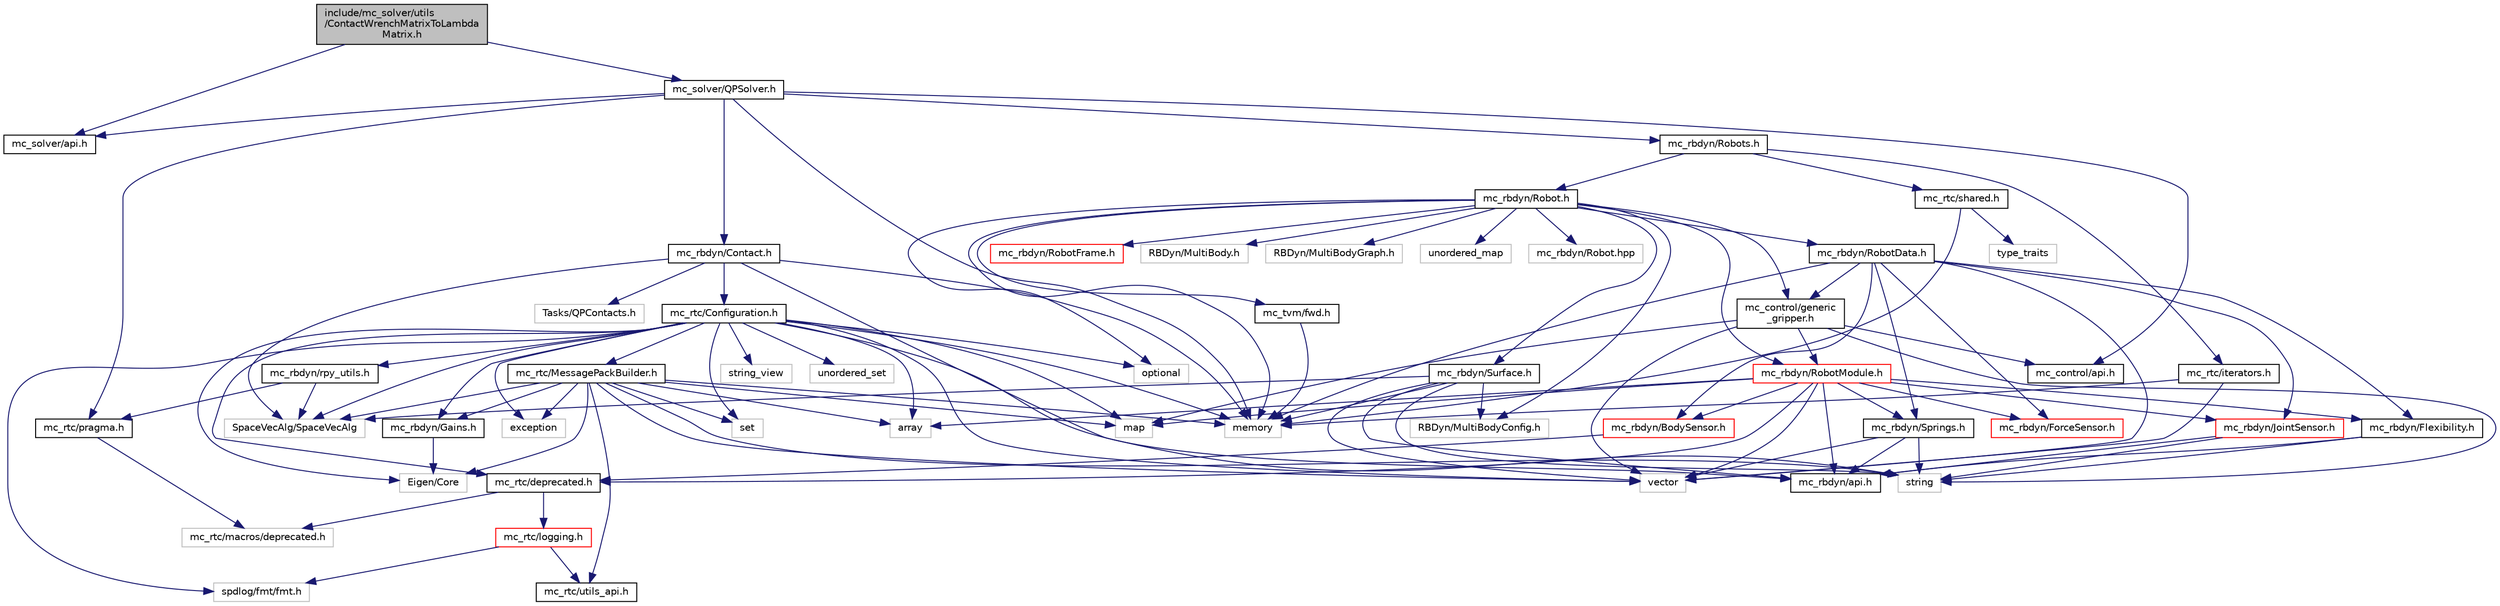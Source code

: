 digraph "include/mc_solver/utils/ContactWrenchMatrixToLambdaMatrix.h"
{
 // INTERACTIVE_SVG=YES
  edge [fontname="Helvetica",fontsize="10",labelfontname="Helvetica",labelfontsize="10"];
  node [fontname="Helvetica",fontsize="10",shape=record];
  Node0 [label="include/mc_solver/utils\l/ContactWrenchMatrixToLambda\lMatrix.h",height=0.2,width=0.4,color="black", fillcolor="grey75", style="filled", fontcolor="black"];
  Node0 -> Node1 [color="midnightblue",fontsize="10",style="solid",fontname="Helvetica"];
  Node1 [label="mc_solver/QPSolver.h",height=0.2,width=0.4,color="black", fillcolor="white", style="filled",URL="$QPSolver_8h.html"];
  Node1 -> Node2 [color="midnightblue",fontsize="10",style="solid",fontname="Helvetica"];
  Node2 [label="mc_solver/api.h",height=0.2,width=0.4,color="black", fillcolor="white", style="filled",URL="$include_2mc__solver_2api_8h.html"];
  Node1 -> Node3 [color="midnightblue",fontsize="10",style="solid",fontname="Helvetica"];
  Node3 [label="mc_control/api.h",height=0.2,width=0.4,color="black", fillcolor="white", style="filled",URL="$include_2mc__control_2api_8h.html"];
  Node1 -> Node4 [color="midnightblue",fontsize="10",style="solid",fontname="Helvetica"];
  Node4 [label="mc_rbdyn/Contact.h",height=0.2,width=0.4,color="black", fillcolor="white", style="filled",URL="$mc__rbdyn_2Contact_8h.html"];
  Node4 -> Node5 [color="midnightblue",fontsize="10",style="solid",fontname="Helvetica"];
  Node5 [label="mc_rbdyn/api.h",height=0.2,width=0.4,color="black", fillcolor="white", style="filled",URL="$include_2mc__rbdyn_2api_8h.html"];
  Node4 -> Node6 [color="midnightblue",fontsize="10",style="solid",fontname="Helvetica"];
  Node6 [label="mc_rtc/Configuration.h",height=0.2,width=0.4,color="black", fillcolor="white", style="filled",URL="$mc__rtc_2Configuration_8h.html"];
  Node6 -> Node7 [color="midnightblue",fontsize="10",style="solid",fontname="Helvetica"];
  Node7 [label="mc_rtc/MessagePackBuilder.h",height=0.2,width=0.4,color="black", fillcolor="white", style="filled",URL="$MessagePackBuilder_8h.html"];
  Node7 -> Node8 [color="midnightblue",fontsize="10",style="solid",fontname="Helvetica"];
  Node8 [label="mc_rtc/utils_api.h",height=0.2,width=0.4,color="black", fillcolor="white", style="filled",URL="$utils__api_8h.html"];
  Node7 -> Node9 [color="midnightblue",fontsize="10",style="solid",fontname="Helvetica"];
  Node9 [label="mc_rbdyn/Gains.h",height=0.2,width=0.4,color="black", fillcolor="white", style="filled",URL="$Gains_8h.html"];
  Node9 -> Node10 [color="midnightblue",fontsize="10",style="solid",fontname="Helvetica"];
  Node10 [label="Eigen/Core",height=0.2,width=0.4,color="grey75", fillcolor="white", style="filled"];
  Node7 -> Node11 [color="midnightblue",fontsize="10",style="solid",fontname="Helvetica"];
  Node11 [label="SpaceVecAlg/SpaceVecAlg",height=0.2,width=0.4,color="grey75", fillcolor="white", style="filled"];
  Node7 -> Node10 [color="midnightblue",fontsize="10",style="solid",fontname="Helvetica"];
  Node7 -> Node12 [color="midnightblue",fontsize="10",style="solid",fontname="Helvetica"];
  Node12 [label="array",height=0.2,width=0.4,color="grey75", fillcolor="white", style="filled"];
  Node7 -> Node13 [color="midnightblue",fontsize="10",style="solid",fontname="Helvetica"];
  Node13 [label="exception",height=0.2,width=0.4,color="grey75", fillcolor="white", style="filled"];
  Node7 -> Node14 [color="midnightblue",fontsize="10",style="solid",fontname="Helvetica"];
  Node14 [label="map",height=0.2,width=0.4,color="grey75", fillcolor="white", style="filled"];
  Node7 -> Node15 [color="midnightblue",fontsize="10",style="solid",fontname="Helvetica"];
  Node15 [label="memory",height=0.2,width=0.4,color="grey75", fillcolor="white", style="filled"];
  Node7 -> Node16 [color="midnightblue",fontsize="10",style="solid",fontname="Helvetica"];
  Node16 [label="set",height=0.2,width=0.4,color="grey75", fillcolor="white", style="filled"];
  Node7 -> Node17 [color="midnightblue",fontsize="10",style="solid",fontname="Helvetica"];
  Node17 [label="string",height=0.2,width=0.4,color="grey75", fillcolor="white", style="filled"];
  Node7 -> Node18 [color="midnightblue",fontsize="10",style="solid",fontname="Helvetica"];
  Node18 [label="vector",height=0.2,width=0.4,color="grey75", fillcolor="white", style="filled"];
  Node6 -> Node19 [color="midnightblue",fontsize="10",style="solid",fontname="Helvetica"];
  Node19 [label="mc_rtc/deprecated.h",height=0.2,width=0.4,color="black", fillcolor="white", style="filled",URL="$deprecated_8h.html"];
  Node19 -> Node20 [color="midnightblue",fontsize="10",style="solid",fontname="Helvetica"];
  Node20 [label="mc_rtc/logging.h",height=0.2,width=0.4,color="red", fillcolor="white", style="filled",URL="$logging_8h.html"];
  Node20 -> Node8 [color="midnightblue",fontsize="10",style="solid",fontname="Helvetica"];
  Node20 -> Node22 [color="midnightblue",fontsize="10",style="solid",fontname="Helvetica"];
  Node22 [label="spdlog/fmt/fmt.h",height=0.2,width=0.4,color="grey75", fillcolor="white", style="filled"];
  Node19 -> Node26 [color="midnightblue",fontsize="10",style="solid",fontname="Helvetica"];
  Node26 [label="mc_rtc/macros/deprecated.h",height=0.2,width=0.4,color="grey75", fillcolor="white", style="filled"];
  Node6 -> Node9 [color="midnightblue",fontsize="10",style="solid",fontname="Helvetica"];
  Node6 -> Node27 [color="midnightblue",fontsize="10",style="solid",fontname="Helvetica"];
  Node27 [label="mc_rbdyn/rpy_utils.h",height=0.2,width=0.4,color="black", fillcolor="white", style="filled",URL="$rpy__utils_8h.html"];
  Node27 -> Node28 [color="midnightblue",fontsize="10",style="solid",fontname="Helvetica"];
  Node28 [label="mc_rtc/pragma.h",height=0.2,width=0.4,color="black", fillcolor="white", style="filled",URL="$pragma_8h.html"];
  Node28 -> Node26 [color="midnightblue",fontsize="10",style="solid",fontname="Helvetica"];
  Node27 -> Node11 [color="midnightblue",fontsize="10",style="solid",fontname="Helvetica"];
  Node6 -> Node11 [color="midnightblue",fontsize="10",style="solid",fontname="Helvetica"];
  Node6 -> Node10 [color="midnightblue",fontsize="10",style="solid",fontname="Helvetica"];
  Node6 -> Node22 [color="midnightblue",fontsize="10",style="solid",fontname="Helvetica"];
  Node6 -> Node12 [color="midnightblue",fontsize="10",style="solid",fontname="Helvetica"];
  Node6 -> Node13 [color="midnightblue",fontsize="10",style="solid",fontname="Helvetica"];
  Node6 -> Node14 [color="midnightblue",fontsize="10",style="solid",fontname="Helvetica"];
  Node6 -> Node15 [color="midnightblue",fontsize="10",style="solid",fontname="Helvetica"];
  Node6 -> Node29 [color="midnightblue",fontsize="10",style="solid",fontname="Helvetica"];
  Node29 [label="optional",height=0.2,width=0.4,color="grey75", fillcolor="white", style="filled"];
  Node6 -> Node16 [color="midnightblue",fontsize="10",style="solid",fontname="Helvetica"];
  Node6 -> Node17 [color="midnightblue",fontsize="10",style="solid",fontname="Helvetica"];
  Node6 -> Node30 [color="midnightblue",fontsize="10",style="solid",fontname="Helvetica"];
  Node30 [label="string_view",height=0.2,width=0.4,color="grey75", fillcolor="white", style="filled"];
  Node6 -> Node31 [color="midnightblue",fontsize="10",style="solid",fontname="Helvetica"];
  Node31 [label="unordered_set",height=0.2,width=0.4,color="grey75", fillcolor="white", style="filled"];
  Node6 -> Node18 [color="midnightblue",fontsize="10",style="solid",fontname="Helvetica"];
  Node4 -> Node32 [color="midnightblue",fontsize="10",style="solid",fontname="Helvetica"];
  Node32 [label="Tasks/QPContacts.h",height=0.2,width=0.4,color="grey75", fillcolor="white", style="filled"];
  Node4 -> Node11 [color="midnightblue",fontsize="10",style="solid",fontname="Helvetica"];
  Node4 -> Node15 [color="midnightblue",fontsize="10",style="solid",fontname="Helvetica"];
  Node1 -> Node33 [color="midnightblue",fontsize="10",style="solid",fontname="Helvetica"];
  Node33 [label="mc_rbdyn/Robots.h",height=0.2,width=0.4,color="black", fillcolor="white", style="filled",URL="$Robots_8h.html"];
  Node33 -> Node34 [color="midnightblue",fontsize="10",style="solid",fontname="Helvetica"];
  Node34 [label="mc_rbdyn/Robot.h",height=0.2,width=0.4,color="black", fillcolor="white", style="filled",URL="$mc__rbdyn_2Robot_8h.html"];
  Node34 -> Node35 [color="midnightblue",fontsize="10",style="solid",fontname="Helvetica"];
  Node35 [label="mc_rbdyn/RobotData.h",height=0.2,width=0.4,color="black", fillcolor="white", style="filled",URL="$RobotData_8h.html"];
  Node35 -> Node36 [color="midnightblue",fontsize="10",style="solid",fontname="Helvetica"];
  Node36 [label="mc_control/generic\l_gripper.h",height=0.2,width=0.4,color="black", fillcolor="white", style="filled",URL="$generic__gripper_8h.html"];
  Node36 -> Node3 [color="midnightblue",fontsize="10",style="solid",fontname="Helvetica"];
  Node36 -> Node37 [color="midnightblue",fontsize="10",style="solid",fontname="Helvetica"];
  Node37 [label="mc_rbdyn/RobotModule.h",height=0.2,width=0.4,color="red", fillcolor="white", style="filled",URL="$RobotModule_8h.html"];
  Node37 -> Node38 [color="midnightblue",fontsize="10",style="solid",fontname="Helvetica"];
  Node38 [label="mc_rbdyn/BodySensor.h",height=0.2,width=0.4,color="red", fillcolor="white", style="filled",URL="$BodySensor_8h.html"];
  Node38 -> Node19 [color="midnightblue",fontsize="10",style="solid",fontname="Helvetica"];
  Node37 -> Node43 [color="midnightblue",fontsize="10",style="solid",fontname="Helvetica"];
  Node43 [label="mc_rbdyn/Flexibility.h",height=0.2,width=0.4,color="black", fillcolor="white", style="filled",URL="$Flexibility_8h.html"];
  Node43 -> Node5 [color="midnightblue",fontsize="10",style="solid",fontname="Helvetica"];
  Node43 -> Node17 [color="midnightblue",fontsize="10",style="solid",fontname="Helvetica"];
  Node37 -> Node44 [color="midnightblue",fontsize="10",style="solid",fontname="Helvetica"];
  Node44 [label="mc_rbdyn/ForceSensor.h",height=0.2,width=0.4,color="red", fillcolor="white", style="filled",URL="$ForceSensor_8h.html"];
  Node37 -> Node45 [color="midnightblue",fontsize="10",style="solid",fontname="Helvetica"];
  Node45 [label="mc_rbdyn/JointSensor.h",height=0.2,width=0.4,color="red", fillcolor="white", style="filled",URL="$JointSensor_8h.html"];
  Node45 -> Node5 [color="midnightblue",fontsize="10",style="solid",fontname="Helvetica"];
  Node45 -> Node17 [color="midnightblue",fontsize="10",style="solid",fontname="Helvetica"];
  Node37 -> Node49 [color="midnightblue",fontsize="10",style="solid",fontname="Helvetica"];
  Node49 [label="mc_rbdyn/Springs.h",height=0.2,width=0.4,color="black", fillcolor="white", style="filled",URL="$Springs_8h.html"];
  Node49 -> Node5 [color="midnightblue",fontsize="10",style="solid",fontname="Helvetica"];
  Node49 -> Node17 [color="midnightblue",fontsize="10",style="solid",fontname="Helvetica"];
  Node49 -> Node18 [color="midnightblue",fontsize="10",style="solid",fontname="Helvetica"];
  Node37 -> Node5 [color="midnightblue",fontsize="10",style="solid",fontname="Helvetica"];
  Node37 -> Node19 [color="midnightblue",fontsize="10",style="solid",fontname="Helvetica"];
  Node37 -> Node12 [color="midnightblue",fontsize="10",style="solid",fontname="Helvetica"];
  Node37 -> Node14 [color="midnightblue",fontsize="10",style="solid",fontname="Helvetica"];
  Node37 -> Node18 [color="midnightblue",fontsize="10",style="solid",fontname="Helvetica"];
  Node36 -> Node14 [color="midnightblue",fontsize="10",style="solid",fontname="Helvetica"];
  Node36 -> Node17 [color="midnightblue",fontsize="10",style="solid",fontname="Helvetica"];
  Node36 -> Node18 [color="midnightblue",fontsize="10",style="solid",fontname="Helvetica"];
  Node35 -> Node38 [color="midnightblue",fontsize="10",style="solid",fontname="Helvetica"];
  Node35 -> Node43 [color="midnightblue",fontsize="10",style="solid",fontname="Helvetica"];
  Node35 -> Node44 [color="midnightblue",fontsize="10",style="solid",fontname="Helvetica"];
  Node35 -> Node45 [color="midnightblue",fontsize="10",style="solid",fontname="Helvetica"];
  Node35 -> Node49 [color="midnightblue",fontsize="10",style="solid",fontname="Helvetica"];
  Node35 -> Node15 [color="midnightblue",fontsize="10",style="solid",fontname="Helvetica"];
  Node35 -> Node18 [color="midnightblue",fontsize="10",style="solid",fontname="Helvetica"];
  Node34 -> Node56 [color="midnightblue",fontsize="10",style="solid",fontname="Helvetica"];
  Node56 [label="mc_rbdyn/RobotFrame.h",height=0.2,width=0.4,color="red", fillcolor="white", style="filled",URL="$mc__rbdyn_2RobotFrame_8h.html"];
  Node34 -> Node37 [color="midnightblue",fontsize="10",style="solid",fontname="Helvetica"];
  Node34 -> Node63 [color="midnightblue",fontsize="10",style="solid",fontname="Helvetica"];
  Node63 [label="mc_rbdyn/Surface.h",height=0.2,width=0.4,color="black", fillcolor="white", style="filled",URL="$Surface_8h.html"];
  Node63 -> Node5 [color="midnightblue",fontsize="10",style="solid",fontname="Helvetica"];
  Node63 -> Node64 [color="midnightblue",fontsize="10",style="solid",fontname="Helvetica"];
  Node64 [label="RBDyn/MultiBodyConfig.h",height=0.2,width=0.4,color="grey75", fillcolor="white", style="filled"];
  Node63 -> Node11 [color="midnightblue",fontsize="10",style="solid",fontname="Helvetica"];
  Node63 -> Node15 [color="midnightblue",fontsize="10",style="solid",fontname="Helvetica"];
  Node63 -> Node17 [color="midnightblue",fontsize="10",style="solid",fontname="Helvetica"];
  Node63 -> Node18 [color="midnightblue",fontsize="10",style="solid",fontname="Helvetica"];
  Node34 -> Node36 [color="midnightblue",fontsize="10",style="solid",fontname="Helvetica"];
  Node34 -> Node60 [color="midnightblue",fontsize="10",style="solid",fontname="Helvetica"];
  Node60 [label="mc_tvm/fwd.h",height=0.2,width=0.4,color="black", fillcolor="white", style="filled",URL="$mc__tvm_2fwd_8h.html"];
  Node60 -> Node15 [color="midnightblue",fontsize="10",style="solid",fontname="Helvetica"];
  Node34 -> Node65 [color="midnightblue",fontsize="10",style="solid",fontname="Helvetica"];
  Node65 [label="RBDyn/MultiBody.h",height=0.2,width=0.4,color="grey75", fillcolor="white", style="filled"];
  Node34 -> Node64 [color="midnightblue",fontsize="10",style="solid",fontname="Helvetica"];
  Node34 -> Node66 [color="midnightblue",fontsize="10",style="solid",fontname="Helvetica"];
  Node66 [label="RBDyn/MultiBodyGraph.h",height=0.2,width=0.4,color="grey75", fillcolor="white", style="filled"];
  Node34 -> Node15 [color="midnightblue",fontsize="10",style="solid",fontname="Helvetica"];
  Node34 -> Node29 [color="midnightblue",fontsize="10",style="solid",fontname="Helvetica"];
  Node34 -> Node67 [color="midnightblue",fontsize="10",style="solid",fontname="Helvetica"];
  Node67 [label="unordered_map",height=0.2,width=0.4,color="grey75", fillcolor="white", style="filled"];
  Node34 -> Node68 [color="midnightblue",fontsize="10",style="solid",fontname="Helvetica"];
  Node68 [label="mc_rbdyn/Robot.hpp",height=0.2,width=0.4,color="grey75", fillcolor="white", style="filled"];
  Node33 -> Node69 [color="midnightblue",fontsize="10",style="solid",fontname="Helvetica"];
  Node69 [label="mc_rtc/iterators.h",height=0.2,width=0.4,color="black", fillcolor="white", style="filled",URL="$iterators_8h.html"];
  Node69 -> Node15 [color="midnightblue",fontsize="10",style="solid",fontname="Helvetica"];
  Node69 -> Node18 [color="midnightblue",fontsize="10",style="solid",fontname="Helvetica"];
  Node33 -> Node61 [color="midnightblue",fontsize="10",style="solid",fontname="Helvetica"];
  Node61 [label="mc_rtc/shared.h",height=0.2,width=0.4,color="black", fillcolor="white", style="filled",URL="$shared_8h.html"];
  Node61 -> Node15 [color="midnightblue",fontsize="10",style="solid",fontname="Helvetica"];
  Node61 -> Node62 [color="midnightblue",fontsize="10",style="solid",fontname="Helvetica"];
  Node62 [label="type_traits",height=0.2,width=0.4,color="grey75", fillcolor="white", style="filled"];
  Node1 -> Node28 [color="midnightblue",fontsize="10",style="solid",fontname="Helvetica"];
  Node1 -> Node15 [color="midnightblue",fontsize="10",style="solid",fontname="Helvetica"];
  Node0 -> Node2 [color="midnightblue",fontsize="10",style="solid",fontname="Helvetica"];
}
